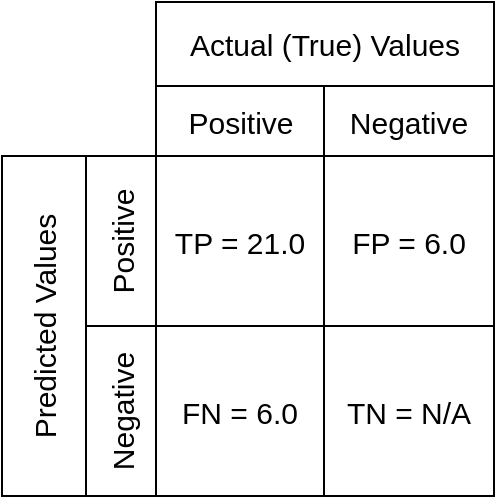<mxfile version="16.6.4" type="device"><diagram id="X7JnOr3h90rBaschzvaz" name="Page-1"><mxGraphModel dx="981" dy="552" grid="0" gridSize="10" guides="1" tooltips="1" connect="1" arrows="1" fold="1" page="0" pageScale="1" pageWidth="827" pageHeight="1169" math="0" shadow="0"><root><mxCell id="0"/><mxCell id="1" parent="0"/><mxCell id="RSGPgzb1_A0DCFGQz7kH-1" value="&lt;font style=&quot;font-size: 15px&quot;&gt;Actual (True) Values&lt;/font&gt;" style="rounded=0;whiteSpace=wrap;html=1;" parent="1" vertex="1"><mxGeometry x="259" y="261" width="169" height="42" as="geometry"/></mxCell><mxCell id="RSGPgzb1_A0DCFGQz7kH-2" value="&lt;font style=&quot;font-size: 15px&quot;&gt;Positive&lt;/font&gt;" style="rounded=0;whiteSpace=wrap;html=1;" parent="1" vertex="1"><mxGeometry x="259" y="303" width="85" height="35" as="geometry"/></mxCell><mxCell id="RSGPgzb1_A0DCFGQz7kH-3" value="&lt;font style=&quot;font-size: 15px&quot;&gt;Negative&lt;/font&gt;" style="rounded=0;whiteSpace=wrap;html=1;" parent="1" vertex="1"><mxGeometry x="343" y="303" width="85" height="35" as="geometry"/></mxCell><mxCell id="RSGPgzb1_A0DCFGQz7kH-7" value="TP = 21.0" style="rounded=0;whiteSpace=wrap;html=1;fontSize=15;" parent="1" vertex="1"><mxGeometry x="259" y="338" width="84" height="85" as="geometry"/></mxCell><mxCell id="RSGPgzb1_A0DCFGQz7kH-8" value="FP = 6.0" style="rounded=0;whiteSpace=wrap;html=1;fontSize=15;" parent="1" vertex="1"><mxGeometry x="343" y="338" width="85" height="85" as="geometry"/></mxCell><mxCell id="RSGPgzb1_A0DCFGQz7kH-9" value="FN = 6.0" style="rounded=0;whiteSpace=wrap;html=1;fontSize=15;" parent="1" vertex="1"><mxGeometry x="259" y="423" width="84" height="85" as="geometry"/></mxCell><mxCell id="RSGPgzb1_A0DCFGQz7kH-10" value="TN = N/A" style="rounded=0;whiteSpace=wrap;html=1;fontSize=15;" parent="1" vertex="1"><mxGeometry x="343" y="423" width="85" height="85" as="geometry"/></mxCell><mxCell id="b0x2A0yfYkJMQd5fhbLh-5" value="&lt;font style=&quot;font-size: 15px&quot;&gt;Predicted Values&lt;br&gt;&lt;/font&gt;" style="rounded=0;whiteSpace=wrap;html=1;rotation=-90;" vertex="1" parent="1"><mxGeometry x="118" y="402" width="170" height="42" as="geometry"/></mxCell><mxCell id="b0x2A0yfYkJMQd5fhbLh-6" value="&lt;font style=&quot;font-size: 15px&quot;&gt;Positive&lt;/font&gt;" style="rounded=0;whiteSpace=wrap;html=1;rotation=-90;" vertex="1" parent="1"><mxGeometry x="199" y="363" width="85" height="35" as="geometry"/></mxCell><mxCell id="b0x2A0yfYkJMQd5fhbLh-7" value="&lt;font style=&quot;font-size: 15px&quot;&gt;Negative&lt;/font&gt;" style="rounded=0;whiteSpace=wrap;html=1;rotation=-90;" vertex="1" parent="1"><mxGeometry x="199" y="448" width="85" height="35" as="geometry"/></mxCell></root></mxGraphModel></diagram></mxfile>